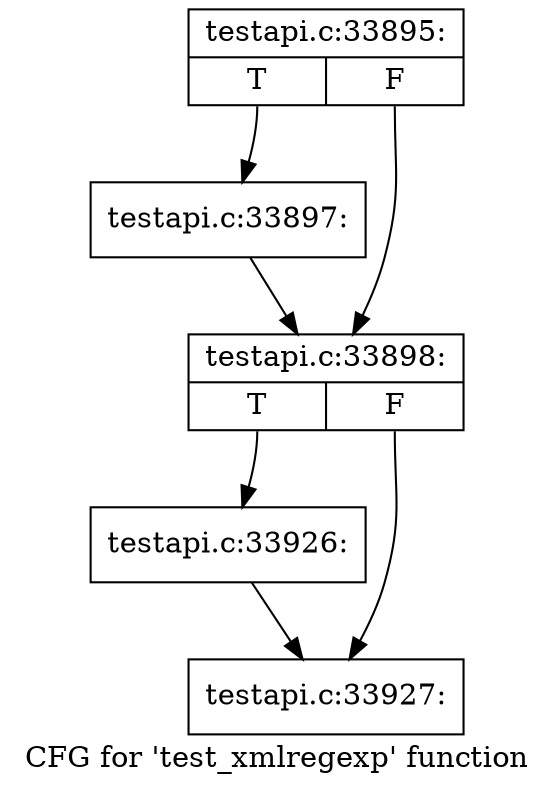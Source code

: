digraph "CFG for 'test_xmlregexp' function" {
	label="CFG for 'test_xmlregexp' function";

	Node0x528acb0 [shape=record,label="{testapi.c:33895:|{<s0>T|<s1>F}}"];
	Node0x528acb0:s0 -> Node0x528fa60;
	Node0x528acb0:s1 -> Node0x528e0c0;
	Node0x528fa60 [shape=record,label="{testapi.c:33897:}"];
	Node0x528fa60 -> Node0x528e0c0;
	Node0x528e0c0 [shape=record,label="{testapi.c:33898:|{<s0>T|<s1>F}}"];
	Node0x528e0c0:s0 -> Node0x39c0c30;
	Node0x528e0c0:s1 -> Node0x39c0a20;
	Node0x39c0c30 [shape=record,label="{testapi.c:33926:}"];
	Node0x39c0c30 -> Node0x39c0a20;
	Node0x39c0a20 [shape=record,label="{testapi.c:33927:}"];
}
